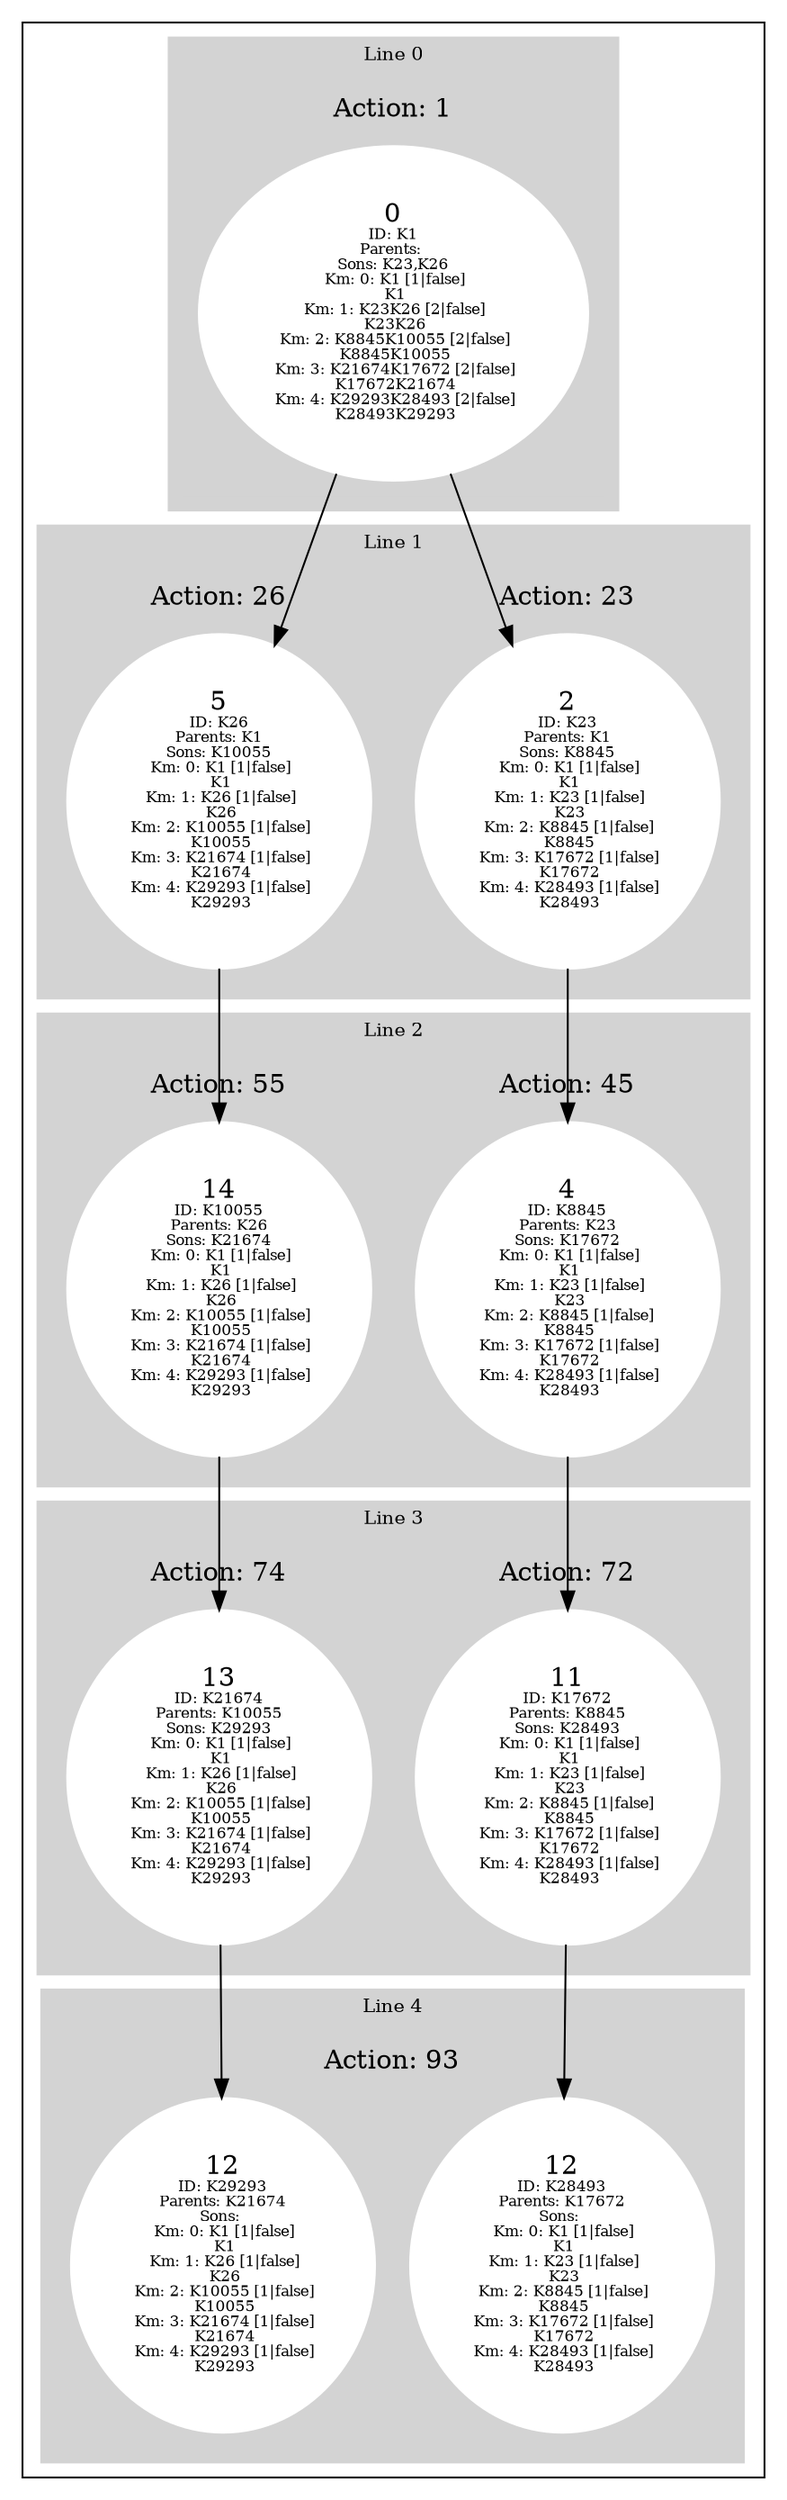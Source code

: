 digraph G {
subgraph cluster_info {
        subgraph cluster_0 {
        style=filled;
        color=lightgrey;
        node [style=filled,color=white];
        subgraph cluster_act_1 {
label = "Action: 1"step_K1 [label=<0<BR /><FONT POINT-SIZE="8">ID: K1</FONT><BR /><FONT POINT-SIZE="8">Parents: </FONT><BR /><FONT POINT-SIZE="8">Sons: K23,K26</FONT><BR /><FONT POINT-SIZE="8"> Km: 0: K1 [1|false]<BR /> K1</FONT><BR /><FONT POINT-SIZE="8"> Km: 1: K23K26 [2|false]<BR /> K23K26</FONT><BR /><FONT POINT-SIZE="8"> Km: 2: K8845K10055 [2|false]<BR /> K8845K10055</FONT><BR /><FONT POINT-SIZE="8"> Km: 3: K21674K17672 [2|false]<BR /> K17672K21674</FONT><BR /><FONT POINT-SIZE="8"> Km: 4: K29293K28493 [2|false]<BR /> K28493K29293</FONT>>]
}

        fontsize="10"
        label = "Line 0";
        }

        subgraph cluster_4 {
        style=filled;
        color=lightgrey;
        node [style=filled,color=white];
        subgraph cluster_act_93 {
label = "Action: 93"step_K29293 [label=<12<BR /><FONT POINT-SIZE="8">ID: K29293</FONT><BR /><FONT POINT-SIZE="8">Parents: K21674</FONT><BR /><FONT POINT-SIZE="8">Sons: </FONT><BR /><FONT POINT-SIZE="8"> Km: 0: K1 [1|false]<BR /> K1</FONT><BR /><FONT POINT-SIZE="8"> Km: 1: K26 [1|false]<BR /> K26</FONT><BR /><FONT POINT-SIZE="8"> Km: 2: K10055 [1|false]<BR /> K10055</FONT><BR /><FONT POINT-SIZE="8"> Km: 3: K21674 [1|false]<BR /> K21674</FONT><BR /><FONT POINT-SIZE="8"> Km: 4: K29293 [1|false]<BR /> K29293</FONT>>]
step_K28493 [label=<12<BR /><FONT POINT-SIZE="8">ID: K28493</FONT><BR /><FONT POINT-SIZE="8">Parents: K17672</FONT><BR /><FONT POINT-SIZE="8">Sons: </FONT><BR /><FONT POINT-SIZE="8"> Km: 0: K1 [1|false]<BR /> K1</FONT><BR /><FONT POINT-SIZE="8"> Km: 1: K23 [1|false]<BR /> K23</FONT><BR /><FONT POINT-SIZE="8"> Km: 2: K8845 [1|false]<BR /> K8845</FONT><BR /><FONT POINT-SIZE="8"> Km: 3: K17672 [1|false]<BR /> K17672</FONT><BR /><FONT POINT-SIZE="8"> Km: 4: K28493 [1|false]<BR /> K28493</FONT>>]
}
subgraph cluster_act_93 {
label = "Action: 93"step_K29293 [label=<12<BR /><FONT POINT-SIZE="8">ID: K29293</FONT><BR /><FONT POINT-SIZE="8">Parents: K21674</FONT><BR /><FONT POINT-SIZE="8">Sons: </FONT><BR /><FONT POINT-SIZE="8"> Km: 0: K1 [1|false]<BR /> K1</FONT><BR /><FONT POINT-SIZE="8"> Km: 1: K26 [1|false]<BR /> K26</FONT><BR /><FONT POINT-SIZE="8"> Km: 2: K10055 [1|false]<BR /> K10055</FONT><BR /><FONT POINT-SIZE="8"> Km: 3: K21674 [1|false]<BR /> K21674</FONT><BR /><FONT POINT-SIZE="8"> Km: 4: K29293 [1|false]<BR /> K29293</FONT>>]
step_K28493 [label=<12<BR /><FONT POINT-SIZE="8">ID: K28493</FONT><BR /><FONT POINT-SIZE="8">Parents: K17672</FONT><BR /><FONT POINT-SIZE="8">Sons: </FONT><BR /><FONT POINT-SIZE="8"> Km: 0: K1 [1|false]<BR /> K1</FONT><BR /><FONT POINT-SIZE="8"> Km: 1: K23 [1|false]<BR /> K23</FONT><BR /><FONT POINT-SIZE="8"> Km: 2: K8845 [1|false]<BR /> K8845</FONT><BR /><FONT POINT-SIZE="8"> Km: 3: K17672 [1|false]<BR /> K17672</FONT><BR /><FONT POINT-SIZE="8"> Km: 4: K28493 [1|false]<BR /> K28493</FONT>>]
}

        fontsize="10"
        label = "Line 4";
        }

        subgraph cluster_2 {
        style=filled;
        color=lightgrey;
        node [style=filled,color=white];
        subgraph cluster_act_45 {
label = "Action: 45"step_K8845 [label=<4<BR /><FONT POINT-SIZE="8">ID: K8845</FONT><BR /><FONT POINT-SIZE="8">Parents: K23</FONT><BR /><FONT POINT-SIZE="8">Sons: K17672</FONT><BR /><FONT POINT-SIZE="8"> Km: 0: K1 [1|false]<BR /> K1</FONT><BR /><FONT POINT-SIZE="8"> Km: 1: K23 [1|false]<BR /> K23</FONT><BR /><FONT POINT-SIZE="8"> Km: 2: K8845 [1|false]<BR /> K8845</FONT><BR /><FONT POINT-SIZE="8"> Km: 3: K17672 [1|false]<BR /> K17672</FONT><BR /><FONT POINT-SIZE="8"> Km: 4: K28493 [1|false]<BR /> K28493</FONT>>]
}
subgraph cluster_act_55 {
label = "Action: 55"step_K10055 [label=<14<BR /><FONT POINT-SIZE="8">ID: K10055</FONT><BR /><FONT POINT-SIZE="8">Parents: K26</FONT><BR /><FONT POINT-SIZE="8">Sons: K21674</FONT><BR /><FONT POINT-SIZE="8"> Km: 0: K1 [1|false]<BR /> K1</FONT><BR /><FONT POINT-SIZE="8"> Km: 1: K26 [1|false]<BR /> K26</FONT><BR /><FONT POINT-SIZE="8"> Km: 2: K10055 [1|false]<BR /> K10055</FONT><BR /><FONT POINT-SIZE="8"> Km: 3: K21674 [1|false]<BR /> K21674</FONT><BR /><FONT POINT-SIZE="8"> Km: 4: K29293 [1|false]<BR /> K29293</FONT>>]
}

        fontsize="10"
        label = "Line 2";
        }

        subgraph cluster_3 {
        style=filled;
        color=lightgrey;
        node [style=filled,color=white];
        subgraph cluster_act_74 {
label = "Action: 74"step_K21674 [label=<13<BR /><FONT POINT-SIZE="8">ID: K21674</FONT><BR /><FONT POINT-SIZE="8">Parents: K10055</FONT><BR /><FONT POINT-SIZE="8">Sons: K29293</FONT><BR /><FONT POINT-SIZE="8"> Km: 0: K1 [1|false]<BR /> K1</FONT><BR /><FONT POINT-SIZE="8"> Km: 1: K26 [1|false]<BR /> K26</FONT><BR /><FONT POINT-SIZE="8"> Km: 2: K10055 [1|false]<BR /> K10055</FONT><BR /><FONT POINT-SIZE="8"> Km: 3: K21674 [1|false]<BR /> K21674</FONT><BR /><FONT POINT-SIZE="8"> Km: 4: K29293 [1|false]<BR /> K29293</FONT>>]
}
subgraph cluster_act_72 {
label = "Action: 72"step_K17672 [label=<11<BR /><FONT POINT-SIZE="8">ID: K17672</FONT><BR /><FONT POINT-SIZE="8">Parents: K8845</FONT><BR /><FONT POINT-SIZE="8">Sons: K28493</FONT><BR /><FONT POINT-SIZE="8"> Km: 0: K1 [1|false]<BR /> K1</FONT><BR /><FONT POINT-SIZE="8"> Km: 1: K23 [1|false]<BR /> K23</FONT><BR /><FONT POINT-SIZE="8"> Km: 2: K8845 [1|false]<BR /> K8845</FONT><BR /><FONT POINT-SIZE="8"> Km: 3: K17672 [1|false]<BR /> K17672</FONT><BR /><FONT POINT-SIZE="8"> Km: 4: K28493 [1|false]<BR /> K28493</FONT>>]
}

        fontsize="10"
        label = "Line 3";
        }

        subgraph cluster_1 {
        style=filled;
        color=lightgrey;
        node [style=filled,color=white];
        subgraph cluster_act_23 {
label = "Action: 23"step_K23 [label=<2<BR /><FONT POINT-SIZE="8">ID: K23</FONT><BR /><FONT POINT-SIZE="8">Parents: K1</FONT><BR /><FONT POINT-SIZE="8">Sons: K8845</FONT><BR /><FONT POINT-SIZE="8"> Km: 0: K1 [1|false]<BR /> K1</FONT><BR /><FONT POINT-SIZE="8"> Km: 1: K23 [1|false]<BR /> K23</FONT><BR /><FONT POINT-SIZE="8"> Km: 2: K8845 [1|false]<BR /> K8845</FONT><BR /><FONT POINT-SIZE="8"> Km: 3: K17672 [1|false]<BR /> K17672</FONT><BR /><FONT POINT-SIZE="8"> Km: 4: K28493 [1|false]<BR /> K28493</FONT>>]
}
subgraph cluster_act_26 {
label = "Action: 26"step_K26 [label=<5<BR /><FONT POINT-SIZE="8">ID: K26</FONT><BR /><FONT POINT-SIZE="8">Parents: K1</FONT><BR /><FONT POINT-SIZE="8">Sons: K10055</FONT><BR /><FONT POINT-SIZE="8"> Km: 0: K1 [1|false]<BR /> K1</FONT><BR /><FONT POINT-SIZE="8"> Km: 1: K26 [1|false]<BR /> K26</FONT><BR /><FONT POINT-SIZE="8"> Km: 2: K10055 [1|false]<BR /> K10055</FONT><BR /><FONT POINT-SIZE="8"> Km: 3: K21674 [1|false]<BR /> K21674</FONT><BR /><FONT POINT-SIZE="8"> Km: 4: K29293 [1|false]<BR /> K29293</FONT>>]
}

        fontsize="10"
        label = "Line 1";
        }
step_K21674 -> step_K29293; 
step_K1 -> step_K23; 
step_K23 -> step_K8845; 
step_K8845 -> step_K17672; 
step_K26 -> step_K10055; 
step_K17672 -> step_K28493; 
step_K10055 -> step_K21674; 
step_K1 -> step_K26; 
}}